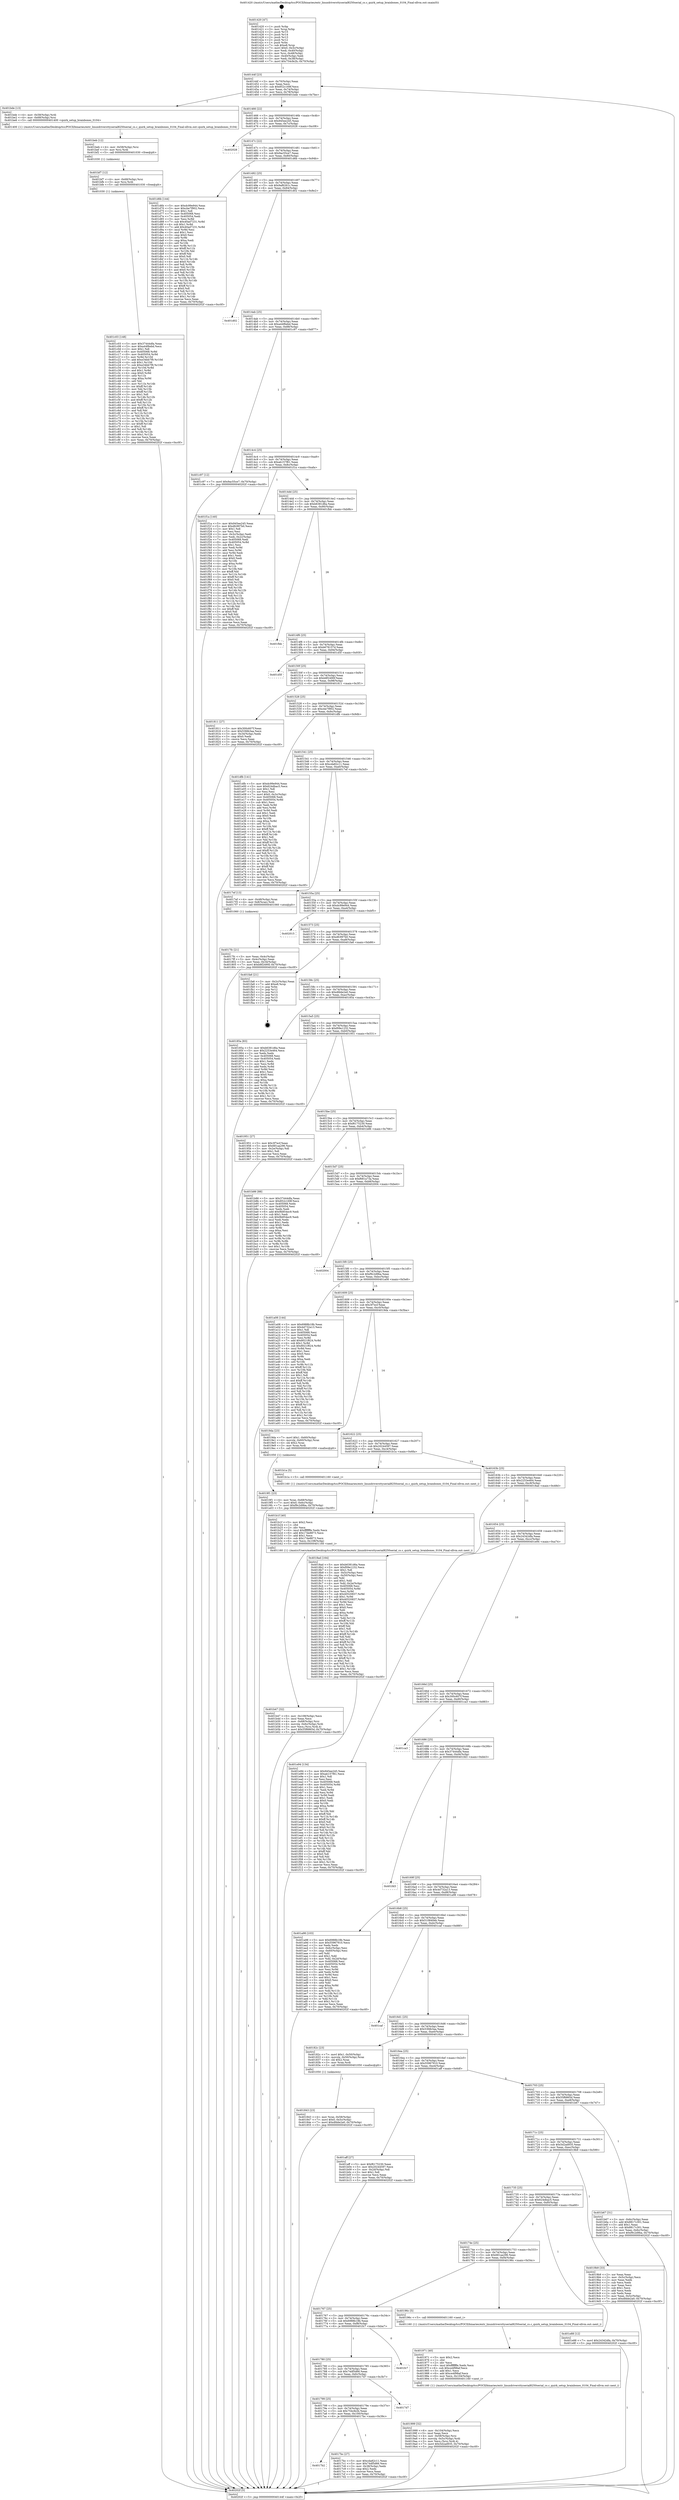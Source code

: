 digraph "0x401420" {
  label = "0x401420 (/mnt/c/Users/mathe/Desktop/tcc/POCII/binaries/extr_linuxdriversttyserial8250serial_cs.c_quirk_setup_brainboxes_0104_Final-ollvm.out::main(0))"
  labelloc = "t"
  node[shape=record]

  Entry [label="",width=0.3,height=0.3,shape=circle,fillcolor=black,style=filled]
  "0x40144f" [label="{
     0x40144f [23]\l
     | [instrs]\l
     &nbsp;&nbsp;0x40144f \<+3\>: mov -0x70(%rbp),%eax\l
     &nbsp;&nbsp;0x401452 \<+2\>: mov %eax,%ecx\l
     &nbsp;&nbsp;0x401454 \<+6\>: sub $0x852c169f,%ecx\l
     &nbsp;&nbsp;0x40145a \<+3\>: mov %eax,-0x74(%rbp)\l
     &nbsp;&nbsp;0x40145d \<+3\>: mov %ecx,-0x78(%rbp)\l
     &nbsp;&nbsp;0x401460 \<+6\>: je 0000000000401bde \<main+0x7be\>\l
  }"]
  "0x401bde" [label="{
     0x401bde [13]\l
     | [instrs]\l
     &nbsp;&nbsp;0x401bde \<+4\>: mov -0x58(%rbp),%rdi\l
     &nbsp;&nbsp;0x401be2 \<+4\>: mov -0x68(%rbp),%rsi\l
     &nbsp;&nbsp;0x401be6 \<+5\>: call 0000000000401400 \<quirk_setup_brainboxes_0104\>\l
     | [calls]\l
     &nbsp;&nbsp;0x401400 \{1\} (/mnt/c/Users/mathe/Desktop/tcc/POCII/binaries/extr_linuxdriversttyserial8250serial_cs.c_quirk_setup_brainboxes_0104_Final-ollvm.out::quirk_setup_brainboxes_0104)\l
  }"]
  "0x401466" [label="{
     0x401466 [22]\l
     | [instrs]\l
     &nbsp;&nbsp;0x401466 \<+5\>: jmp 000000000040146b \<main+0x4b\>\l
     &nbsp;&nbsp;0x40146b \<+3\>: mov -0x74(%rbp),%eax\l
     &nbsp;&nbsp;0x40146e \<+5\>: sub $0x945ee245,%eax\l
     &nbsp;&nbsp;0x401473 \<+3\>: mov %eax,-0x7c(%rbp)\l
     &nbsp;&nbsp;0x401476 \<+6\>: je 0000000000402028 \<main+0xc08\>\l
  }"]
  Exit [label="",width=0.3,height=0.3,shape=circle,fillcolor=black,style=filled,peripheries=2]
  "0x402028" [label="{
     0x402028\l
  }", style=dashed]
  "0x40147c" [label="{
     0x40147c [22]\l
     | [instrs]\l
     &nbsp;&nbsp;0x40147c \<+5\>: jmp 0000000000401481 \<main+0x61\>\l
     &nbsp;&nbsp;0x401481 \<+3\>: mov -0x74(%rbp),%eax\l
     &nbsp;&nbsp;0x401484 \<+5\>: sub $0x9ac55ce7,%eax\l
     &nbsp;&nbsp;0x401489 \<+3\>: mov %eax,-0x80(%rbp)\l
     &nbsp;&nbsp;0x40148c \<+6\>: je 0000000000401d6b \<main+0x94b\>\l
  }"]
  "0x401c03" [label="{
     0x401c03 [148]\l
     | [instrs]\l
     &nbsp;&nbsp;0x401c03 \<+5\>: mov $0x37444dfa,%eax\l
     &nbsp;&nbsp;0x401c08 \<+5\>: mov $0xa44f6ebd,%ecx\l
     &nbsp;&nbsp;0x401c0d \<+2\>: mov $0x1,%dl\l
     &nbsp;&nbsp;0x401c0f \<+8\>: mov 0x405068,%r8d\l
     &nbsp;&nbsp;0x401c17 \<+8\>: mov 0x405054,%r9d\l
     &nbsp;&nbsp;0x401c1f \<+3\>: mov %r8d,%r10d\l
     &nbsp;&nbsp;0x401c22 \<+7\>: add $0xe34bb7f9,%r10d\l
     &nbsp;&nbsp;0x401c29 \<+4\>: sub $0x1,%r10d\l
     &nbsp;&nbsp;0x401c2d \<+7\>: sub $0xe34bb7f9,%r10d\l
     &nbsp;&nbsp;0x401c34 \<+4\>: imul %r10d,%r8d\l
     &nbsp;&nbsp;0x401c38 \<+4\>: and $0x1,%r8d\l
     &nbsp;&nbsp;0x401c3c \<+4\>: cmp $0x0,%r8d\l
     &nbsp;&nbsp;0x401c40 \<+4\>: sete %r11b\l
     &nbsp;&nbsp;0x401c44 \<+4\>: cmp $0xa,%r9d\l
     &nbsp;&nbsp;0x401c48 \<+3\>: setl %bl\l
     &nbsp;&nbsp;0x401c4b \<+3\>: mov %r11b,%r14b\l
     &nbsp;&nbsp;0x401c4e \<+4\>: xor $0xff,%r14b\l
     &nbsp;&nbsp;0x401c52 \<+3\>: mov %bl,%r15b\l
     &nbsp;&nbsp;0x401c55 \<+4\>: xor $0xff,%r15b\l
     &nbsp;&nbsp;0x401c59 \<+3\>: xor $0x1,%dl\l
     &nbsp;&nbsp;0x401c5c \<+3\>: mov %r14b,%r12b\l
     &nbsp;&nbsp;0x401c5f \<+4\>: and $0xff,%r12b\l
     &nbsp;&nbsp;0x401c63 \<+3\>: and %dl,%r11b\l
     &nbsp;&nbsp;0x401c66 \<+3\>: mov %r15b,%r13b\l
     &nbsp;&nbsp;0x401c69 \<+4\>: and $0xff,%r13b\l
     &nbsp;&nbsp;0x401c6d \<+2\>: and %dl,%bl\l
     &nbsp;&nbsp;0x401c6f \<+3\>: or %r11b,%r12b\l
     &nbsp;&nbsp;0x401c72 \<+3\>: or %bl,%r13b\l
     &nbsp;&nbsp;0x401c75 \<+3\>: xor %r13b,%r12b\l
     &nbsp;&nbsp;0x401c78 \<+3\>: or %r15b,%r14b\l
     &nbsp;&nbsp;0x401c7b \<+4\>: xor $0xff,%r14b\l
     &nbsp;&nbsp;0x401c7f \<+3\>: or $0x1,%dl\l
     &nbsp;&nbsp;0x401c82 \<+3\>: and %dl,%r14b\l
     &nbsp;&nbsp;0x401c85 \<+3\>: or %r14b,%r12b\l
     &nbsp;&nbsp;0x401c88 \<+4\>: test $0x1,%r12b\l
     &nbsp;&nbsp;0x401c8c \<+3\>: cmovne %ecx,%eax\l
     &nbsp;&nbsp;0x401c8f \<+3\>: mov %eax,-0x70(%rbp)\l
     &nbsp;&nbsp;0x401c92 \<+5\>: jmp 000000000040202f \<main+0xc0f\>\l
  }"]
  "0x401d6b" [label="{
     0x401d6b [144]\l
     | [instrs]\l
     &nbsp;&nbsp;0x401d6b \<+5\>: mov $0xdc99e944,%eax\l
     &nbsp;&nbsp;0x401d70 \<+5\>: mov $0xcbe7f902,%ecx\l
     &nbsp;&nbsp;0x401d75 \<+2\>: mov $0x1,%dl\l
     &nbsp;&nbsp;0x401d77 \<+7\>: mov 0x405068,%esi\l
     &nbsp;&nbsp;0x401d7e \<+7\>: mov 0x405054,%edi\l
     &nbsp;&nbsp;0x401d85 \<+3\>: mov %esi,%r8d\l
     &nbsp;&nbsp;0x401d88 \<+7\>: sub $0x40ad7231,%r8d\l
     &nbsp;&nbsp;0x401d8f \<+4\>: sub $0x1,%r8d\l
     &nbsp;&nbsp;0x401d93 \<+7\>: add $0x40ad7231,%r8d\l
     &nbsp;&nbsp;0x401d9a \<+4\>: imul %r8d,%esi\l
     &nbsp;&nbsp;0x401d9e \<+3\>: and $0x1,%esi\l
     &nbsp;&nbsp;0x401da1 \<+3\>: cmp $0x0,%esi\l
     &nbsp;&nbsp;0x401da4 \<+4\>: sete %r9b\l
     &nbsp;&nbsp;0x401da8 \<+3\>: cmp $0xa,%edi\l
     &nbsp;&nbsp;0x401dab \<+4\>: setl %r10b\l
     &nbsp;&nbsp;0x401daf \<+3\>: mov %r9b,%r11b\l
     &nbsp;&nbsp;0x401db2 \<+4\>: xor $0xff,%r11b\l
     &nbsp;&nbsp;0x401db6 \<+3\>: mov %r10b,%bl\l
     &nbsp;&nbsp;0x401db9 \<+3\>: xor $0xff,%bl\l
     &nbsp;&nbsp;0x401dbc \<+3\>: xor $0x0,%dl\l
     &nbsp;&nbsp;0x401dbf \<+3\>: mov %r11b,%r14b\l
     &nbsp;&nbsp;0x401dc2 \<+4\>: and $0x0,%r14b\l
     &nbsp;&nbsp;0x401dc6 \<+3\>: and %dl,%r9b\l
     &nbsp;&nbsp;0x401dc9 \<+3\>: mov %bl,%r15b\l
     &nbsp;&nbsp;0x401dcc \<+4\>: and $0x0,%r15b\l
     &nbsp;&nbsp;0x401dd0 \<+3\>: and %dl,%r10b\l
     &nbsp;&nbsp;0x401dd3 \<+3\>: or %r9b,%r14b\l
     &nbsp;&nbsp;0x401dd6 \<+3\>: or %r10b,%r15b\l
     &nbsp;&nbsp;0x401dd9 \<+3\>: xor %r15b,%r14b\l
     &nbsp;&nbsp;0x401ddc \<+3\>: or %bl,%r11b\l
     &nbsp;&nbsp;0x401ddf \<+4\>: xor $0xff,%r11b\l
     &nbsp;&nbsp;0x401de3 \<+3\>: or $0x0,%dl\l
     &nbsp;&nbsp;0x401de6 \<+3\>: and %dl,%r11b\l
     &nbsp;&nbsp;0x401de9 \<+3\>: or %r11b,%r14b\l
     &nbsp;&nbsp;0x401dec \<+4\>: test $0x1,%r14b\l
     &nbsp;&nbsp;0x401df0 \<+3\>: cmovne %ecx,%eax\l
     &nbsp;&nbsp;0x401df3 \<+3\>: mov %eax,-0x70(%rbp)\l
     &nbsp;&nbsp;0x401df6 \<+5\>: jmp 000000000040202f \<main+0xc0f\>\l
  }"]
  "0x401492" [label="{
     0x401492 [25]\l
     | [instrs]\l
     &nbsp;&nbsp;0x401492 \<+5\>: jmp 0000000000401497 \<main+0x77\>\l
     &nbsp;&nbsp;0x401497 \<+3\>: mov -0x74(%rbp),%eax\l
     &nbsp;&nbsp;0x40149a \<+5\>: sub $0x9af6261c,%eax\l
     &nbsp;&nbsp;0x40149f \<+6\>: mov %eax,-0x84(%rbp)\l
     &nbsp;&nbsp;0x4014a5 \<+6\>: je 0000000000401d02 \<main+0x8e2\>\l
  }"]
  "0x401bf7" [label="{
     0x401bf7 [12]\l
     | [instrs]\l
     &nbsp;&nbsp;0x401bf7 \<+4\>: mov -0x68(%rbp),%rsi\l
     &nbsp;&nbsp;0x401bfb \<+3\>: mov %rsi,%rdi\l
     &nbsp;&nbsp;0x401bfe \<+5\>: call 0000000000401030 \<free@plt\>\l
     | [calls]\l
     &nbsp;&nbsp;0x401030 \{1\} (unknown)\l
  }"]
  "0x401d02" [label="{
     0x401d02\l
  }", style=dashed]
  "0x4014ab" [label="{
     0x4014ab [25]\l
     | [instrs]\l
     &nbsp;&nbsp;0x4014ab \<+5\>: jmp 00000000004014b0 \<main+0x90\>\l
     &nbsp;&nbsp;0x4014b0 \<+3\>: mov -0x74(%rbp),%eax\l
     &nbsp;&nbsp;0x4014b3 \<+5\>: sub $0xa44f6ebd,%eax\l
     &nbsp;&nbsp;0x4014b8 \<+6\>: mov %eax,-0x88(%rbp)\l
     &nbsp;&nbsp;0x4014be \<+6\>: je 0000000000401c97 \<main+0x877\>\l
  }"]
  "0x401beb" [label="{
     0x401beb [12]\l
     | [instrs]\l
     &nbsp;&nbsp;0x401beb \<+4\>: mov -0x58(%rbp),%rsi\l
     &nbsp;&nbsp;0x401bef \<+3\>: mov %rsi,%rdi\l
     &nbsp;&nbsp;0x401bf2 \<+5\>: call 0000000000401030 \<free@plt\>\l
     | [calls]\l
     &nbsp;&nbsp;0x401030 \{1\} (unknown)\l
  }"]
  "0x401c97" [label="{
     0x401c97 [12]\l
     | [instrs]\l
     &nbsp;&nbsp;0x401c97 \<+7\>: movl $0x9ac55ce7,-0x70(%rbp)\l
     &nbsp;&nbsp;0x401c9e \<+5\>: jmp 000000000040202f \<main+0xc0f\>\l
  }"]
  "0x4014c4" [label="{
     0x4014c4 [25]\l
     | [instrs]\l
     &nbsp;&nbsp;0x4014c4 \<+5\>: jmp 00000000004014c9 \<main+0xa9\>\l
     &nbsp;&nbsp;0x4014c9 \<+3\>: mov -0x74(%rbp),%eax\l
     &nbsp;&nbsp;0x4014cc \<+5\>: sub $0xab157f61,%eax\l
     &nbsp;&nbsp;0x4014d1 \<+6\>: mov %eax,-0x8c(%rbp)\l
     &nbsp;&nbsp;0x4014d7 \<+6\>: je 0000000000401f1a \<main+0xafa\>\l
  }"]
  "0x401b47" [label="{
     0x401b47 [32]\l
     | [instrs]\l
     &nbsp;&nbsp;0x401b47 \<+6\>: mov -0x108(%rbp),%ecx\l
     &nbsp;&nbsp;0x401b4d \<+3\>: imul %eax,%ecx\l
     &nbsp;&nbsp;0x401b50 \<+4\>: mov -0x68(%rbp),%rsi\l
     &nbsp;&nbsp;0x401b54 \<+4\>: movslq -0x6c(%rbp),%rdi\l
     &nbsp;&nbsp;0x401b58 \<+3\>: mov %ecx,(%rsi,%rdi,4)\l
     &nbsp;&nbsp;0x401b5b \<+7\>: movl $0x55f6865d,-0x70(%rbp)\l
     &nbsp;&nbsp;0x401b62 \<+5\>: jmp 000000000040202f \<main+0xc0f\>\l
  }"]
  "0x401f1a" [label="{
     0x401f1a [140]\l
     | [instrs]\l
     &nbsp;&nbsp;0x401f1a \<+5\>: mov $0x945ee245,%eax\l
     &nbsp;&nbsp;0x401f1f \<+5\>: mov $0xdfc997b0,%ecx\l
     &nbsp;&nbsp;0x401f24 \<+2\>: mov $0x1,%dl\l
     &nbsp;&nbsp;0x401f26 \<+2\>: xor %esi,%esi\l
     &nbsp;&nbsp;0x401f28 \<+3\>: mov -0x3c(%rbp),%edi\l
     &nbsp;&nbsp;0x401f2b \<+3\>: mov %edi,-0x2c(%rbp)\l
     &nbsp;&nbsp;0x401f2e \<+7\>: mov 0x405068,%edi\l
     &nbsp;&nbsp;0x401f35 \<+8\>: mov 0x405054,%r8d\l
     &nbsp;&nbsp;0x401f3d \<+3\>: sub $0x1,%esi\l
     &nbsp;&nbsp;0x401f40 \<+3\>: mov %edi,%r9d\l
     &nbsp;&nbsp;0x401f43 \<+3\>: add %esi,%r9d\l
     &nbsp;&nbsp;0x401f46 \<+4\>: imul %r9d,%edi\l
     &nbsp;&nbsp;0x401f4a \<+3\>: and $0x1,%edi\l
     &nbsp;&nbsp;0x401f4d \<+3\>: cmp $0x0,%edi\l
     &nbsp;&nbsp;0x401f50 \<+4\>: sete %r10b\l
     &nbsp;&nbsp;0x401f54 \<+4\>: cmp $0xa,%r8d\l
     &nbsp;&nbsp;0x401f58 \<+4\>: setl %r11b\l
     &nbsp;&nbsp;0x401f5c \<+3\>: mov %r10b,%bl\l
     &nbsp;&nbsp;0x401f5f \<+3\>: xor $0xff,%bl\l
     &nbsp;&nbsp;0x401f62 \<+3\>: mov %r11b,%r14b\l
     &nbsp;&nbsp;0x401f65 \<+4\>: xor $0xff,%r14b\l
     &nbsp;&nbsp;0x401f69 \<+3\>: xor $0x0,%dl\l
     &nbsp;&nbsp;0x401f6c \<+3\>: mov %bl,%r15b\l
     &nbsp;&nbsp;0x401f6f \<+4\>: and $0x0,%r15b\l
     &nbsp;&nbsp;0x401f73 \<+3\>: and %dl,%r10b\l
     &nbsp;&nbsp;0x401f76 \<+3\>: mov %r14b,%r12b\l
     &nbsp;&nbsp;0x401f79 \<+4\>: and $0x0,%r12b\l
     &nbsp;&nbsp;0x401f7d \<+3\>: and %dl,%r11b\l
     &nbsp;&nbsp;0x401f80 \<+3\>: or %r10b,%r15b\l
     &nbsp;&nbsp;0x401f83 \<+3\>: or %r11b,%r12b\l
     &nbsp;&nbsp;0x401f86 \<+3\>: xor %r12b,%r15b\l
     &nbsp;&nbsp;0x401f89 \<+3\>: or %r14b,%bl\l
     &nbsp;&nbsp;0x401f8c \<+3\>: xor $0xff,%bl\l
     &nbsp;&nbsp;0x401f8f \<+3\>: or $0x0,%dl\l
     &nbsp;&nbsp;0x401f92 \<+2\>: and %dl,%bl\l
     &nbsp;&nbsp;0x401f94 \<+3\>: or %bl,%r15b\l
     &nbsp;&nbsp;0x401f97 \<+4\>: test $0x1,%r15b\l
     &nbsp;&nbsp;0x401f9b \<+3\>: cmovne %ecx,%eax\l
     &nbsp;&nbsp;0x401f9e \<+3\>: mov %eax,-0x70(%rbp)\l
     &nbsp;&nbsp;0x401fa1 \<+5\>: jmp 000000000040202f \<main+0xc0f\>\l
  }"]
  "0x4014dd" [label="{
     0x4014dd [25]\l
     | [instrs]\l
     &nbsp;&nbsp;0x4014dd \<+5\>: jmp 00000000004014e2 \<main+0xc2\>\l
     &nbsp;&nbsp;0x4014e2 \<+3\>: mov -0x74(%rbp),%eax\l
     &nbsp;&nbsp;0x4014e5 \<+5\>: sub $0xb6381d6a,%eax\l
     &nbsp;&nbsp;0x4014ea \<+6\>: mov %eax,-0x90(%rbp)\l
     &nbsp;&nbsp;0x4014f0 \<+6\>: je 0000000000401fbb \<main+0xb9b\>\l
  }"]
  "0x401b1f" [label="{
     0x401b1f [40]\l
     | [instrs]\l
     &nbsp;&nbsp;0x401b1f \<+5\>: mov $0x2,%ecx\l
     &nbsp;&nbsp;0x401b24 \<+1\>: cltd\l
     &nbsp;&nbsp;0x401b25 \<+2\>: idiv %ecx\l
     &nbsp;&nbsp;0x401b27 \<+6\>: imul $0xfffffffe,%edx,%ecx\l
     &nbsp;&nbsp;0x401b2d \<+6\>: add $0x17de8873,%ecx\l
     &nbsp;&nbsp;0x401b33 \<+3\>: add $0x1,%ecx\l
     &nbsp;&nbsp;0x401b36 \<+6\>: sub $0x17de8873,%ecx\l
     &nbsp;&nbsp;0x401b3c \<+6\>: mov %ecx,-0x108(%rbp)\l
     &nbsp;&nbsp;0x401b42 \<+5\>: call 0000000000401160 \<next_i\>\l
     | [calls]\l
     &nbsp;&nbsp;0x401160 \{1\} (/mnt/c/Users/mathe/Desktop/tcc/POCII/binaries/extr_linuxdriversttyserial8250serial_cs.c_quirk_setup_brainboxes_0104_Final-ollvm.out::next_i)\l
  }"]
  "0x401fbb" [label="{
     0x401fbb\l
  }", style=dashed]
  "0x4014f6" [label="{
     0x4014f6 [25]\l
     | [instrs]\l
     &nbsp;&nbsp;0x4014f6 \<+5\>: jmp 00000000004014fb \<main+0xdb\>\l
     &nbsp;&nbsp;0x4014fb \<+3\>: mov -0x74(%rbp),%eax\l
     &nbsp;&nbsp;0x4014fe \<+5\>: sub $0xb678157d,%eax\l
     &nbsp;&nbsp;0x401503 \<+6\>: mov %eax,-0x94(%rbp)\l
     &nbsp;&nbsp;0x401509 \<+6\>: je 0000000000401d5f \<main+0x93f\>\l
  }"]
  "0x4019f1" [label="{
     0x4019f1 [23]\l
     | [instrs]\l
     &nbsp;&nbsp;0x4019f1 \<+4\>: mov %rax,-0x68(%rbp)\l
     &nbsp;&nbsp;0x4019f5 \<+7\>: movl $0x0,-0x6c(%rbp)\l
     &nbsp;&nbsp;0x4019fc \<+7\>: movl $0xf9c2d9ba,-0x70(%rbp)\l
     &nbsp;&nbsp;0x401a03 \<+5\>: jmp 000000000040202f \<main+0xc0f\>\l
  }"]
  "0x401d5f" [label="{
     0x401d5f\l
  }", style=dashed]
  "0x40150f" [label="{
     0x40150f [25]\l
     | [instrs]\l
     &nbsp;&nbsp;0x40150f \<+5\>: jmp 0000000000401514 \<main+0xf4\>\l
     &nbsp;&nbsp;0x401514 \<+3\>: mov -0x74(%rbp),%eax\l
     &nbsp;&nbsp;0x401517 \<+5\>: sub $0xb8f2490f,%eax\l
     &nbsp;&nbsp;0x40151c \<+6\>: mov %eax,-0x98(%rbp)\l
     &nbsp;&nbsp;0x401522 \<+6\>: je 0000000000401811 \<main+0x3f1\>\l
  }"]
  "0x401999" [label="{
     0x401999 [32]\l
     | [instrs]\l
     &nbsp;&nbsp;0x401999 \<+6\>: mov -0x104(%rbp),%ecx\l
     &nbsp;&nbsp;0x40199f \<+3\>: imul %eax,%ecx\l
     &nbsp;&nbsp;0x4019a2 \<+4\>: mov -0x58(%rbp),%rsi\l
     &nbsp;&nbsp;0x4019a6 \<+4\>: movslq -0x5c(%rbp),%rdi\l
     &nbsp;&nbsp;0x4019aa \<+3\>: mov %ecx,(%rsi,%rdi,4)\l
     &nbsp;&nbsp;0x4019ad \<+7\>: movl $0x5d2ad935,-0x70(%rbp)\l
     &nbsp;&nbsp;0x4019b4 \<+5\>: jmp 000000000040202f \<main+0xc0f\>\l
  }"]
  "0x401811" [label="{
     0x401811 [27]\l
     | [instrs]\l
     &nbsp;&nbsp;0x401811 \<+5\>: mov $0x300c607f,%eax\l
     &nbsp;&nbsp;0x401816 \<+5\>: mov $0x53fdb3aa,%ecx\l
     &nbsp;&nbsp;0x40181b \<+3\>: mov -0x34(%rbp),%edx\l
     &nbsp;&nbsp;0x40181e \<+3\>: cmp $0x0,%edx\l
     &nbsp;&nbsp;0x401821 \<+3\>: cmove %ecx,%eax\l
     &nbsp;&nbsp;0x401824 \<+3\>: mov %eax,-0x70(%rbp)\l
     &nbsp;&nbsp;0x401827 \<+5\>: jmp 000000000040202f \<main+0xc0f\>\l
  }"]
  "0x401528" [label="{
     0x401528 [25]\l
     | [instrs]\l
     &nbsp;&nbsp;0x401528 \<+5\>: jmp 000000000040152d \<main+0x10d\>\l
     &nbsp;&nbsp;0x40152d \<+3\>: mov -0x74(%rbp),%eax\l
     &nbsp;&nbsp;0x401530 \<+5\>: sub $0xcbe7f902,%eax\l
     &nbsp;&nbsp;0x401535 \<+6\>: mov %eax,-0x9c(%rbp)\l
     &nbsp;&nbsp;0x40153b \<+6\>: je 0000000000401dfb \<main+0x9db\>\l
  }"]
  "0x401971" [label="{
     0x401971 [40]\l
     | [instrs]\l
     &nbsp;&nbsp;0x401971 \<+5\>: mov $0x2,%ecx\l
     &nbsp;&nbsp;0x401976 \<+1\>: cltd\l
     &nbsp;&nbsp;0x401977 \<+2\>: idiv %ecx\l
     &nbsp;&nbsp;0x401979 \<+6\>: imul $0xfffffffe,%edx,%ecx\l
     &nbsp;&nbsp;0x40197f \<+6\>: sub $0xce4f98af,%ecx\l
     &nbsp;&nbsp;0x401985 \<+3\>: add $0x1,%ecx\l
     &nbsp;&nbsp;0x401988 \<+6\>: add $0xce4f98af,%ecx\l
     &nbsp;&nbsp;0x40198e \<+6\>: mov %ecx,-0x104(%rbp)\l
     &nbsp;&nbsp;0x401994 \<+5\>: call 0000000000401160 \<next_i\>\l
     | [calls]\l
     &nbsp;&nbsp;0x401160 \{1\} (/mnt/c/Users/mathe/Desktop/tcc/POCII/binaries/extr_linuxdriversttyserial8250serial_cs.c_quirk_setup_brainboxes_0104_Final-ollvm.out::next_i)\l
  }"]
  "0x401dfb" [label="{
     0x401dfb [141]\l
     | [instrs]\l
     &nbsp;&nbsp;0x401dfb \<+5\>: mov $0xdc99e944,%eax\l
     &nbsp;&nbsp;0x401e00 \<+5\>: mov $0x624dbac5,%ecx\l
     &nbsp;&nbsp;0x401e05 \<+2\>: mov $0x1,%dl\l
     &nbsp;&nbsp;0x401e07 \<+2\>: xor %esi,%esi\l
     &nbsp;&nbsp;0x401e09 \<+7\>: movl $0x0,-0x3c(%rbp)\l
     &nbsp;&nbsp;0x401e10 \<+7\>: mov 0x405068,%edi\l
     &nbsp;&nbsp;0x401e17 \<+8\>: mov 0x405054,%r8d\l
     &nbsp;&nbsp;0x401e1f \<+3\>: sub $0x1,%esi\l
     &nbsp;&nbsp;0x401e22 \<+3\>: mov %edi,%r9d\l
     &nbsp;&nbsp;0x401e25 \<+3\>: add %esi,%r9d\l
     &nbsp;&nbsp;0x401e28 \<+4\>: imul %r9d,%edi\l
     &nbsp;&nbsp;0x401e2c \<+3\>: and $0x1,%edi\l
     &nbsp;&nbsp;0x401e2f \<+3\>: cmp $0x0,%edi\l
     &nbsp;&nbsp;0x401e32 \<+4\>: sete %r10b\l
     &nbsp;&nbsp;0x401e36 \<+4\>: cmp $0xa,%r8d\l
     &nbsp;&nbsp;0x401e3a \<+4\>: setl %r11b\l
     &nbsp;&nbsp;0x401e3e \<+3\>: mov %r10b,%bl\l
     &nbsp;&nbsp;0x401e41 \<+3\>: xor $0xff,%bl\l
     &nbsp;&nbsp;0x401e44 \<+3\>: mov %r11b,%r14b\l
     &nbsp;&nbsp;0x401e47 \<+4\>: xor $0xff,%r14b\l
     &nbsp;&nbsp;0x401e4b \<+3\>: xor $0x1,%dl\l
     &nbsp;&nbsp;0x401e4e \<+3\>: mov %bl,%r15b\l
     &nbsp;&nbsp;0x401e51 \<+4\>: and $0xff,%r15b\l
     &nbsp;&nbsp;0x401e55 \<+3\>: and %dl,%r10b\l
     &nbsp;&nbsp;0x401e58 \<+3\>: mov %r14b,%r12b\l
     &nbsp;&nbsp;0x401e5b \<+4\>: and $0xff,%r12b\l
     &nbsp;&nbsp;0x401e5f \<+3\>: and %dl,%r11b\l
     &nbsp;&nbsp;0x401e62 \<+3\>: or %r10b,%r15b\l
     &nbsp;&nbsp;0x401e65 \<+3\>: or %r11b,%r12b\l
     &nbsp;&nbsp;0x401e68 \<+3\>: xor %r12b,%r15b\l
     &nbsp;&nbsp;0x401e6b \<+3\>: or %r14b,%bl\l
     &nbsp;&nbsp;0x401e6e \<+3\>: xor $0xff,%bl\l
     &nbsp;&nbsp;0x401e71 \<+3\>: or $0x1,%dl\l
     &nbsp;&nbsp;0x401e74 \<+2\>: and %dl,%bl\l
     &nbsp;&nbsp;0x401e76 \<+3\>: or %bl,%r15b\l
     &nbsp;&nbsp;0x401e79 \<+4\>: test $0x1,%r15b\l
     &nbsp;&nbsp;0x401e7d \<+3\>: cmovne %ecx,%eax\l
     &nbsp;&nbsp;0x401e80 \<+3\>: mov %eax,-0x70(%rbp)\l
     &nbsp;&nbsp;0x401e83 \<+5\>: jmp 000000000040202f \<main+0xc0f\>\l
  }"]
  "0x401541" [label="{
     0x401541 [25]\l
     | [instrs]\l
     &nbsp;&nbsp;0x401541 \<+5\>: jmp 0000000000401546 \<main+0x126\>\l
     &nbsp;&nbsp;0x401546 \<+3\>: mov -0x74(%rbp),%eax\l
     &nbsp;&nbsp;0x401549 \<+5\>: sub $0xcda82c11,%eax\l
     &nbsp;&nbsp;0x40154e \<+6\>: mov %eax,-0xa0(%rbp)\l
     &nbsp;&nbsp;0x401554 \<+6\>: je 00000000004017ef \<main+0x3cf\>\l
  }"]
  "0x401843" [label="{
     0x401843 [23]\l
     | [instrs]\l
     &nbsp;&nbsp;0x401843 \<+4\>: mov %rax,-0x58(%rbp)\l
     &nbsp;&nbsp;0x401847 \<+7\>: movl $0x0,-0x5c(%rbp)\l
     &nbsp;&nbsp;0x40184e \<+7\>: movl $0xdfdde2a0,-0x70(%rbp)\l
     &nbsp;&nbsp;0x401855 \<+5\>: jmp 000000000040202f \<main+0xc0f\>\l
  }"]
  "0x4017ef" [label="{
     0x4017ef [13]\l
     | [instrs]\l
     &nbsp;&nbsp;0x4017ef \<+4\>: mov -0x48(%rbp),%rax\l
     &nbsp;&nbsp;0x4017f3 \<+4\>: mov 0x8(%rax),%rdi\l
     &nbsp;&nbsp;0x4017f7 \<+5\>: call 0000000000401060 \<atoi@plt\>\l
     | [calls]\l
     &nbsp;&nbsp;0x401060 \{1\} (unknown)\l
  }"]
  "0x40155a" [label="{
     0x40155a [25]\l
     | [instrs]\l
     &nbsp;&nbsp;0x40155a \<+5\>: jmp 000000000040155f \<main+0x13f\>\l
     &nbsp;&nbsp;0x40155f \<+3\>: mov -0x74(%rbp),%eax\l
     &nbsp;&nbsp;0x401562 \<+5\>: sub $0xdc99e944,%eax\l
     &nbsp;&nbsp;0x401567 \<+6\>: mov %eax,-0xa4(%rbp)\l
     &nbsp;&nbsp;0x40156d \<+6\>: je 0000000000402015 \<main+0xbf5\>\l
  }"]
  "0x4017fc" [label="{
     0x4017fc [21]\l
     | [instrs]\l
     &nbsp;&nbsp;0x4017fc \<+3\>: mov %eax,-0x4c(%rbp)\l
     &nbsp;&nbsp;0x4017ff \<+3\>: mov -0x4c(%rbp),%eax\l
     &nbsp;&nbsp;0x401802 \<+3\>: mov %eax,-0x34(%rbp)\l
     &nbsp;&nbsp;0x401805 \<+7\>: movl $0xb8f2490f,-0x70(%rbp)\l
     &nbsp;&nbsp;0x40180c \<+5\>: jmp 000000000040202f \<main+0xc0f\>\l
  }"]
  "0x402015" [label="{
     0x402015\l
  }", style=dashed]
  "0x401573" [label="{
     0x401573 [25]\l
     | [instrs]\l
     &nbsp;&nbsp;0x401573 \<+5\>: jmp 0000000000401578 \<main+0x158\>\l
     &nbsp;&nbsp;0x401578 \<+3\>: mov -0x74(%rbp),%eax\l
     &nbsp;&nbsp;0x40157b \<+5\>: sub $0xdfc997b0,%eax\l
     &nbsp;&nbsp;0x401580 \<+6\>: mov %eax,-0xa8(%rbp)\l
     &nbsp;&nbsp;0x401586 \<+6\>: je 0000000000401fa6 \<main+0xb86\>\l
  }"]
  "0x401420" [label="{
     0x401420 [47]\l
     | [instrs]\l
     &nbsp;&nbsp;0x401420 \<+1\>: push %rbp\l
     &nbsp;&nbsp;0x401421 \<+3\>: mov %rsp,%rbp\l
     &nbsp;&nbsp;0x401424 \<+2\>: push %r15\l
     &nbsp;&nbsp;0x401426 \<+2\>: push %r14\l
     &nbsp;&nbsp;0x401428 \<+2\>: push %r13\l
     &nbsp;&nbsp;0x40142a \<+2\>: push %r12\l
     &nbsp;&nbsp;0x40142c \<+1\>: push %rbx\l
     &nbsp;&nbsp;0x40142d \<+7\>: sub $0xe8,%rsp\l
     &nbsp;&nbsp;0x401434 \<+7\>: movl $0x0,-0x3c(%rbp)\l
     &nbsp;&nbsp;0x40143b \<+3\>: mov %edi,-0x40(%rbp)\l
     &nbsp;&nbsp;0x40143e \<+4\>: mov %rsi,-0x48(%rbp)\l
     &nbsp;&nbsp;0x401442 \<+3\>: mov -0x40(%rbp),%edi\l
     &nbsp;&nbsp;0x401445 \<+3\>: mov %edi,-0x38(%rbp)\l
     &nbsp;&nbsp;0x401448 \<+7\>: movl $0x754cfe2b,-0x70(%rbp)\l
  }"]
  "0x401fa6" [label="{
     0x401fa6 [21]\l
     | [instrs]\l
     &nbsp;&nbsp;0x401fa6 \<+3\>: mov -0x2c(%rbp),%eax\l
     &nbsp;&nbsp;0x401fa9 \<+7\>: add $0xe8,%rsp\l
     &nbsp;&nbsp;0x401fb0 \<+1\>: pop %rbx\l
     &nbsp;&nbsp;0x401fb1 \<+2\>: pop %r12\l
     &nbsp;&nbsp;0x401fb3 \<+2\>: pop %r13\l
     &nbsp;&nbsp;0x401fb5 \<+2\>: pop %r14\l
     &nbsp;&nbsp;0x401fb7 \<+2\>: pop %r15\l
     &nbsp;&nbsp;0x401fb9 \<+1\>: pop %rbp\l
     &nbsp;&nbsp;0x401fba \<+1\>: ret\l
  }"]
  "0x40158c" [label="{
     0x40158c [25]\l
     | [instrs]\l
     &nbsp;&nbsp;0x40158c \<+5\>: jmp 0000000000401591 \<main+0x171\>\l
     &nbsp;&nbsp;0x401591 \<+3\>: mov -0x74(%rbp),%eax\l
     &nbsp;&nbsp;0x401594 \<+5\>: sub $0xdfdde2a0,%eax\l
     &nbsp;&nbsp;0x401599 \<+6\>: mov %eax,-0xac(%rbp)\l
     &nbsp;&nbsp;0x40159f \<+6\>: je 000000000040185a \<main+0x43a\>\l
  }"]
  "0x40202f" [label="{
     0x40202f [5]\l
     | [instrs]\l
     &nbsp;&nbsp;0x40202f \<+5\>: jmp 000000000040144f \<main+0x2f\>\l
  }"]
  "0x40185a" [label="{
     0x40185a [83]\l
     | [instrs]\l
     &nbsp;&nbsp;0x40185a \<+5\>: mov $0xb6381d6a,%eax\l
     &nbsp;&nbsp;0x40185f \<+5\>: mov $0x2253e464,%ecx\l
     &nbsp;&nbsp;0x401864 \<+2\>: xor %edx,%edx\l
     &nbsp;&nbsp;0x401866 \<+7\>: mov 0x405068,%esi\l
     &nbsp;&nbsp;0x40186d \<+7\>: mov 0x405054,%edi\l
     &nbsp;&nbsp;0x401874 \<+3\>: sub $0x1,%edx\l
     &nbsp;&nbsp;0x401877 \<+3\>: mov %esi,%r8d\l
     &nbsp;&nbsp;0x40187a \<+3\>: add %edx,%r8d\l
     &nbsp;&nbsp;0x40187d \<+4\>: imul %r8d,%esi\l
     &nbsp;&nbsp;0x401881 \<+3\>: and $0x1,%esi\l
     &nbsp;&nbsp;0x401884 \<+3\>: cmp $0x0,%esi\l
     &nbsp;&nbsp;0x401887 \<+4\>: sete %r9b\l
     &nbsp;&nbsp;0x40188b \<+3\>: cmp $0xa,%edi\l
     &nbsp;&nbsp;0x40188e \<+4\>: setl %r10b\l
     &nbsp;&nbsp;0x401892 \<+3\>: mov %r9b,%r11b\l
     &nbsp;&nbsp;0x401895 \<+3\>: and %r10b,%r11b\l
     &nbsp;&nbsp;0x401898 \<+3\>: xor %r10b,%r9b\l
     &nbsp;&nbsp;0x40189b \<+3\>: or %r9b,%r11b\l
     &nbsp;&nbsp;0x40189e \<+4\>: test $0x1,%r11b\l
     &nbsp;&nbsp;0x4018a2 \<+3\>: cmovne %ecx,%eax\l
     &nbsp;&nbsp;0x4018a5 \<+3\>: mov %eax,-0x70(%rbp)\l
     &nbsp;&nbsp;0x4018a8 \<+5\>: jmp 000000000040202f \<main+0xc0f\>\l
  }"]
  "0x4015a5" [label="{
     0x4015a5 [25]\l
     | [instrs]\l
     &nbsp;&nbsp;0x4015a5 \<+5\>: jmp 00000000004015aa \<main+0x18a\>\l
     &nbsp;&nbsp;0x4015aa \<+3\>: mov -0x74(%rbp),%eax\l
     &nbsp;&nbsp;0x4015ad \<+5\>: sub $0xf09e1232,%eax\l
     &nbsp;&nbsp;0x4015b2 \<+6\>: mov %eax,-0xb0(%rbp)\l
     &nbsp;&nbsp;0x4015b8 \<+6\>: je 0000000000401951 \<main+0x531\>\l
  }"]
  "0x4017b2" [label="{
     0x4017b2\l
  }", style=dashed]
  "0x401951" [label="{
     0x401951 [27]\l
     | [instrs]\l
     &nbsp;&nbsp;0x401951 \<+5\>: mov $0x3f7ecf,%eax\l
     &nbsp;&nbsp;0x401956 \<+5\>: mov $0x681aa296,%ecx\l
     &nbsp;&nbsp;0x40195b \<+3\>: mov -0x2e(%rbp),%dl\l
     &nbsp;&nbsp;0x40195e \<+3\>: test $0x1,%dl\l
     &nbsp;&nbsp;0x401961 \<+3\>: cmovne %ecx,%eax\l
     &nbsp;&nbsp;0x401964 \<+3\>: mov %eax,-0x70(%rbp)\l
     &nbsp;&nbsp;0x401967 \<+5\>: jmp 000000000040202f \<main+0xc0f\>\l
  }"]
  "0x4015be" [label="{
     0x4015be [25]\l
     | [instrs]\l
     &nbsp;&nbsp;0x4015be \<+5\>: jmp 00000000004015c3 \<main+0x1a3\>\l
     &nbsp;&nbsp;0x4015c3 \<+3\>: mov -0x74(%rbp),%eax\l
     &nbsp;&nbsp;0x4015c6 \<+5\>: sub $0xf6175230,%eax\l
     &nbsp;&nbsp;0x4015cb \<+6\>: mov %eax,-0xb4(%rbp)\l
     &nbsp;&nbsp;0x4015d1 \<+6\>: je 0000000000401b86 \<main+0x766\>\l
  }"]
  "0x4017bc" [label="{
     0x4017bc [27]\l
     | [instrs]\l
     &nbsp;&nbsp;0x4017bc \<+5\>: mov $0xcda82c11,%eax\l
     &nbsp;&nbsp;0x4017c1 \<+5\>: mov $0x74df5d66,%ecx\l
     &nbsp;&nbsp;0x4017c6 \<+3\>: mov -0x38(%rbp),%edx\l
     &nbsp;&nbsp;0x4017c9 \<+3\>: cmp $0x2,%edx\l
     &nbsp;&nbsp;0x4017cc \<+3\>: cmovne %ecx,%eax\l
     &nbsp;&nbsp;0x4017cf \<+3\>: mov %eax,-0x70(%rbp)\l
     &nbsp;&nbsp;0x4017d2 \<+5\>: jmp 000000000040202f \<main+0xc0f\>\l
  }"]
  "0x401b86" [label="{
     0x401b86 [88]\l
     | [instrs]\l
     &nbsp;&nbsp;0x401b86 \<+5\>: mov $0x37444dfa,%eax\l
     &nbsp;&nbsp;0x401b8b \<+5\>: mov $0x852c169f,%ecx\l
     &nbsp;&nbsp;0x401b90 \<+7\>: mov 0x405068,%edx\l
     &nbsp;&nbsp;0x401b97 \<+7\>: mov 0x405054,%esi\l
     &nbsp;&nbsp;0x401b9e \<+2\>: mov %edx,%edi\l
     &nbsp;&nbsp;0x401ba0 \<+6\>: add $0x9b854ec9,%edi\l
     &nbsp;&nbsp;0x401ba6 \<+3\>: sub $0x1,%edi\l
     &nbsp;&nbsp;0x401ba9 \<+6\>: sub $0x9b854ec9,%edi\l
     &nbsp;&nbsp;0x401baf \<+3\>: imul %edi,%edx\l
     &nbsp;&nbsp;0x401bb2 \<+3\>: and $0x1,%edx\l
     &nbsp;&nbsp;0x401bb5 \<+3\>: cmp $0x0,%edx\l
     &nbsp;&nbsp;0x401bb8 \<+4\>: sete %r8b\l
     &nbsp;&nbsp;0x401bbc \<+3\>: cmp $0xa,%esi\l
     &nbsp;&nbsp;0x401bbf \<+4\>: setl %r9b\l
     &nbsp;&nbsp;0x401bc3 \<+3\>: mov %r8b,%r10b\l
     &nbsp;&nbsp;0x401bc6 \<+3\>: and %r9b,%r10b\l
     &nbsp;&nbsp;0x401bc9 \<+3\>: xor %r9b,%r8b\l
     &nbsp;&nbsp;0x401bcc \<+3\>: or %r8b,%r10b\l
     &nbsp;&nbsp;0x401bcf \<+4\>: test $0x1,%r10b\l
     &nbsp;&nbsp;0x401bd3 \<+3\>: cmovne %ecx,%eax\l
     &nbsp;&nbsp;0x401bd6 \<+3\>: mov %eax,-0x70(%rbp)\l
     &nbsp;&nbsp;0x401bd9 \<+5\>: jmp 000000000040202f \<main+0xc0f\>\l
  }"]
  "0x4015d7" [label="{
     0x4015d7 [25]\l
     | [instrs]\l
     &nbsp;&nbsp;0x4015d7 \<+5\>: jmp 00000000004015dc \<main+0x1bc\>\l
     &nbsp;&nbsp;0x4015dc \<+3\>: mov -0x74(%rbp),%eax\l
     &nbsp;&nbsp;0x4015df \<+5\>: sub $0xf681a73a,%eax\l
     &nbsp;&nbsp;0x4015e4 \<+6\>: mov %eax,-0xb8(%rbp)\l
     &nbsp;&nbsp;0x4015ea \<+6\>: je 0000000000402004 \<main+0xbe4\>\l
  }"]
  "0x401799" [label="{
     0x401799 [25]\l
     | [instrs]\l
     &nbsp;&nbsp;0x401799 \<+5\>: jmp 000000000040179e \<main+0x37e\>\l
     &nbsp;&nbsp;0x40179e \<+3\>: mov -0x74(%rbp),%eax\l
     &nbsp;&nbsp;0x4017a1 \<+5\>: sub $0x754cfe2b,%eax\l
     &nbsp;&nbsp;0x4017a6 \<+6\>: mov %eax,-0x100(%rbp)\l
     &nbsp;&nbsp;0x4017ac \<+6\>: je 00000000004017bc \<main+0x39c\>\l
  }"]
  "0x402004" [label="{
     0x402004\l
  }", style=dashed]
  "0x4015f0" [label="{
     0x4015f0 [25]\l
     | [instrs]\l
     &nbsp;&nbsp;0x4015f0 \<+5\>: jmp 00000000004015f5 \<main+0x1d5\>\l
     &nbsp;&nbsp;0x4015f5 \<+3\>: mov -0x74(%rbp),%eax\l
     &nbsp;&nbsp;0x4015f8 \<+5\>: sub $0xf9c2d9ba,%eax\l
     &nbsp;&nbsp;0x4015fd \<+6\>: mov %eax,-0xbc(%rbp)\l
     &nbsp;&nbsp;0x401603 \<+6\>: je 0000000000401a08 \<main+0x5e8\>\l
  }"]
  "0x4017d7" [label="{
     0x4017d7\l
  }", style=dashed]
  "0x401a08" [label="{
     0x401a08 [144]\l
     | [instrs]\l
     &nbsp;&nbsp;0x401a08 \<+5\>: mov $0x6988b18b,%eax\l
     &nbsp;&nbsp;0x401a0d \<+5\>: mov $0x4d732a13,%ecx\l
     &nbsp;&nbsp;0x401a12 \<+2\>: mov $0x1,%dl\l
     &nbsp;&nbsp;0x401a14 \<+7\>: mov 0x405068,%esi\l
     &nbsp;&nbsp;0x401a1b \<+7\>: mov 0x405054,%edi\l
     &nbsp;&nbsp;0x401a22 \<+3\>: mov %esi,%r8d\l
     &nbsp;&nbsp;0x401a25 \<+7\>: add $0x8021f624,%r8d\l
     &nbsp;&nbsp;0x401a2c \<+4\>: sub $0x1,%r8d\l
     &nbsp;&nbsp;0x401a30 \<+7\>: sub $0x8021f624,%r8d\l
     &nbsp;&nbsp;0x401a37 \<+4\>: imul %r8d,%esi\l
     &nbsp;&nbsp;0x401a3b \<+3\>: and $0x1,%esi\l
     &nbsp;&nbsp;0x401a3e \<+3\>: cmp $0x0,%esi\l
     &nbsp;&nbsp;0x401a41 \<+4\>: sete %r9b\l
     &nbsp;&nbsp;0x401a45 \<+3\>: cmp $0xa,%edi\l
     &nbsp;&nbsp;0x401a48 \<+4\>: setl %r10b\l
     &nbsp;&nbsp;0x401a4c \<+3\>: mov %r9b,%r11b\l
     &nbsp;&nbsp;0x401a4f \<+4\>: xor $0xff,%r11b\l
     &nbsp;&nbsp;0x401a53 \<+3\>: mov %r10b,%bl\l
     &nbsp;&nbsp;0x401a56 \<+3\>: xor $0xff,%bl\l
     &nbsp;&nbsp;0x401a59 \<+3\>: xor $0x1,%dl\l
     &nbsp;&nbsp;0x401a5c \<+3\>: mov %r11b,%r14b\l
     &nbsp;&nbsp;0x401a5f \<+4\>: and $0xff,%r14b\l
     &nbsp;&nbsp;0x401a63 \<+3\>: and %dl,%r9b\l
     &nbsp;&nbsp;0x401a66 \<+3\>: mov %bl,%r15b\l
     &nbsp;&nbsp;0x401a69 \<+4\>: and $0xff,%r15b\l
     &nbsp;&nbsp;0x401a6d \<+3\>: and %dl,%r10b\l
     &nbsp;&nbsp;0x401a70 \<+3\>: or %r9b,%r14b\l
     &nbsp;&nbsp;0x401a73 \<+3\>: or %r10b,%r15b\l
     &nbsp;&nbsp;0x401a76 \<+3\>: xor %r15b,%r14b\l
     &nbsp;&nbsp;0x401a79 \<+3\>: or %bl,%r11b\l
     &nbsp;&nbsp;0x401a7c \<+4\>: xor $0xff,%r11b\l
     &nbsp;&nbsp;0x401a80 \<+3\>: or $0x1,%dl\l
     &nbsp;&nbsp;0x401a83 \<+3\>: and %dl,%r11b\l
     &nbsp;&nbsp;0x401a86 \<+3\>: or %r11b,%r14b\l
     &nbsp;&nbsp;0x401a89 \<+4\>: test $0x1,%r14b\l
     &nbsp;&nbsp;0x401a8d \<+3\>: cmovne %ecx,%eax\l
     &nbsp;&nbsp;0x401a90 \<+3\>: mov %eax,-0x70(%rbp)\l
     &nbsp;&nbsp;0x401a93 \<+5\>: jmp 000000000040202f \<main+0xc0f\>\l
  }"]
  "0x401609" [label="{
     0x401609 [25]\l
     | [instrs]\l
     &nbsp;&nbsp;0x401609 \<+5\>: jmp 000000000040160e \<main+0x1ee\>\l
     &nbsp;&nbsp;0x40160e \<+3\>: mov -0x74(%rbp),%eax\l
     &nbsp;&nbsp;0x401611 \<+5\>: sub $0x3f7ecf,%eax\l
     &nbsp;&nbsp;0x401616 \<+6\>: mov %eax,-0xc0(%rbp)\l
     &nbsp;&nbsp;0x40161c \<+6\>: je 00000000004019da \<main+0x5ba\>\l
  }"]
  "0x401780" [label="{
     0x401780 [25]\l
     | [instrs]\l
     &nbsp;&nbsp;0x401780 \<+5\>: jmp 0000000000401785 \<main+0x365\>\l
     &nbsp;&nbsp;0x401785 \<+3\>: mov -0x74(%rbp),%eax\l
     &nbsp;&nbsp;0x401788 \<+5\>: sub $0x74df5d66,%eax\l
     &nbsp;&nbsp;0x40178d \<+6\>: mov %eax,-0xfc(%rbp)\l
     &nbsp;&nbsp;0x401793 \<+6\>: je 00000000004017d7 \<main+0x3b7\>\l
  }"]
  "0x4019da" [label="{
     0x4019da [23]\l
     | [instrs]\l
     &nbsp;&nbsp;0x4019da \<+7\>: movl $0x1,-0x60(%rbp)\l
     &nbsp;&nbsp;0x4019e1 \<+4\>: movslq -0x60(%rbp),%rax\l
     &nbsp;&nbsp;0x4019e5 \<+4\>: shl $0x2,%rax\l
     &nbsp;&nbsp;0x4019e9 \<+3\>: mov %rax,%rdi\l
     &nbsp;&nbsp;0x4019ec \<+5\>: call 0000000000401050 \<malloc@plt\>\l
     | [calls]\l
     &nbsp;&nbsp;0x401050 \{1\} (unknown)\l
  }"]
  "0x401622" [label="{
     0x401622 [25]\l
     | [instrs]\l
     &nbsp;&nbsp;0x401622 \<+5\>: jmp 0000000000401627 \<main+0x207\>\l
     &nbsp;&nbsp;0x401627 \<+3\>: mov -0x74(%rbp),%eax\l
     &nbsp;&nbsp;0x40162a \<+5\>: sub $0x20244597,%eax\l
     &nbsp;&nbsp;0x40162f \<+6\>: mov %eax,-0xc4(%rbp)\l
     &nbsp;&nbsp;0x401635 \<+6\>: je 0000000000401b1a \<main+0x6fa\>\l
  }"]
  "0x401fc7" [label="{
     0x401fc7\l
  }", style=dashed]
  "0x401b1a" [label="{
     0x401b1a [5]\l
     | [instrs]\l
     &nbsp;&nbsp;0x401b1a \<+5\>: call 0000000000401160 \<next_i\>\l
     | [calls]\l
     &nbsp;&nbsp;0x401160 \{1\} (/mnt/c/Users/mathe/Desktop/tcc/POCII/binaries/extr_linuxdriversttyserial8250serial_cs.c_quirk_setup_brainboxes_0104_Final-ollvm.out::next_i)\l
  }"]
  "0x40163b" [label="{
     0x40163b [25]\l
     | [instrs]\l
     &nbsp;&nbsp;0x40163b \<+5\>: jmp 0000000000401640 \<main+0x220\>\l
     &nbsp;&nbsp;0x401640 \<+3\>: mov -0x74(%rbp),%eax\l
     &nbsp;&nbsp;0x401643 \<+5\>: sub $0x2253e464,%eax\l
     &nbsp;&nbsp;0x401648 \<+6\>: mov %eax,-0xc8(%rbp)\l
     &nbsp;&nbsp;0x40164e \<+6\>: je 00000000004018ad \<main+0x48d\>\l
  }"]
  "0x401767" [label="{
     0x401767 [25]\l
     | [instrs]\l
     &nbsp;&nbsp;0x401767 \<+5\>: jmp 000000000040176c \<main+0x34c\>\l
     &nbsp;&nbsp;0x40176c \<+3\>: mov -0x74(%rbp),%eax\l
     &nbsp;&nbsp;0x40176f \<+5\>: sub $0x6988b18b,%eax\l
     &nbsp;&nbsp;0x401774 \<+6\>: mov %eax,-0xf8(%rbp)\l
     &nbsp;&nbsp;0x40177a \<+6\>: je 0000000000401fc7 \<main+0xba7\>\l
  }"]
  "0x4018ad" [label="{
     0x4018ad [164]\l
     | [instrs]\l
     &nbsp;&nbsp;0x4018ad \<+5\>: mov $0xb6381d6a,%eax\l
     &nbsp;&nbsp;0x4018b2 \<+5\>: mov $0xf09e1232,%ecx\l
     &nbsp;&nbsp;0x4018b7 \<+2\>: mov $0x1,%dl\l
     &nbsp;&nbsp;0x4018b9 \<+3\>: mov -0x5c(%rbp),%esi\l
     &nbsp;&nbsp;0x4018bc \<+3\>: cmp -0x50(%rbp),%esi\l
     &nbsp;&nbsp;0x4018bf \<+4\>: setl %dil\l
     &nbsp;&nbsp;0x4018c3 \<+4\>: and $0x1,%dil\l
     &nbsp;&nbsp;0x4018c7 \<+4\>: mov %dil,-0x2e(%rbp)\l
     &nbsp;&nbsp;0x4018cb \<+7\>: mov 0x405068,%esi\l
     &nbsp;&nbsp;0x4018d2 \<+8\>: mov 0x405054,%r8d\l
     &nbsp;&nbsp;0x4018da \<+3\>: mov %esi,%r9d\l
     &nbsp;&nbsp;0x4018dd \<+7\>: sub $0x40520837,%r9d\l
     &nbsp;&nbsp;0x4018e4 \<+4\>: sub $0x1,%r9d\l
     &nbsp;&nbsp;0x4018e8 \<+7\>: add $0x40520837,%r9d\l
     &nbsp;&nbsp;0x4018ef \<+4\>: imul %r9d,%esi\l
     &nbsp;&nbsp;0x4018f3 \<+3\>: and $0x1,%esi\l
     &nbsp;&nbsp;0x4018f6 \<+3\>: cmp $0x0,%esi\l
     &nbsp;&nbsp;0x4018f9 \<+4\>: sete %dil\l
     &nbsp;&nbsp;0x4018fd \<+4\>: cmp $0xa,%r8d\l
     &nbsp;&nbsp;0x401901 \<+4\>: setl %r10b\l
     &nbsp;&nbsp;0x401905 \<+3\>: mov %dil,%r11b\l
     &nbsp;&nbsp;0x401908 \<+4\>: xor $0xff,%r11b\l
     &nbsp;&nbsp;0x40190c \<+3\>: mov %r10b,%bl\l
     &nbsp;&nbsp;0x40190f \<+3\>: xor $0xff,%bl\l
     &nbsp;&nbsp;0x401912 \<+3\>: xor $0x1,%dl\l
     &nbsp;&nbsp;0x401915 \<+3\>: mov %r11b,%r14b\l
     &nbsp;&nbsp;0x401918 \<+4\>: and $0xff,%r14b\l
     &nbsp;&nbsp;0x40191c \<+3\>: and %dl,%dil\l
     &nbsp;&nbsp;0x40191f \<+3\>: mov %bl,%r15b\l
     &nbsp;&nbsp;0x401922 \<+4\>: and $0xff,%r15b\l
     &nbsp;&nbsp;0x401926 \<+3\>: and %dl,%r10b\l
     &nbsp;&nbsp;0x401929 \<+3\>: or %dil,%r14b\l
     &nbsp;&nbsp;0x40192c \<+3\>: or %r10b,%r15b\l
     &nbsp;&nbsp;0x40192f \<+3\>: xor %r15b,%r14b\l
     &nbsp;&nbsp;0x401932 \<+3\>: or %bl,%r11b\l
     &nbsp;&nbsp;0x401935 \<+4\>: xor $0xff,%r11b\l
     &nbsp;&nbsp;0x401939 \<+3\>: or $0x1,%dl\l
     &nbsp;&nbsp;0x40193c \<+3\>: and %dl,%r11b\l
     &nbsp;&nbsp;0x40193f \<+3\>: or %r11b,%r14b\l
     &nbsp;&nbsp;0x401942 \<+4\>: test $0x1,%r14b\l
     &nbsp;&nbsp;0x401946 \<+3\>: cmovne %ecx,%eax\l
     &nbsp;&nbsp;0x401949 \<+3\>: mov %eax,-0x70(%rbp)\l
     &nbsp;&nbsp;0x40194c \<+5\>: jmp 000000000040202f \<main+0xc0f\>\l
  }"]
  "0x401654" [label="{
     0x401654 [25]\l
     | [instrs]\l
     &nbsp;&nbsp;0x401654 \<+5\>: jmp 0000000000401659 \<main+0x239\>\l
     &nbsp;&nbsp;0x401659 \<+3\>: mov -0x74(%rbp),%eax\l
     &nbsp;&nbsp;0x40165c \<+5\>: sub $0x24342dfa,%eax\l
     &nbsp;&nbsp;0x401661 \<+6\>: mov %eax,-0xcc(%rbp)\l
     &nbsp;&nbsp;0x401667 \<+6\>: je 0000000000401e94 \<main+0xa74\>\l
  }"]
  "0x40196c" [label="{
     0x40196c [5]\l
     | [instrs]\l
     &nbsp;&nbsp;0x40196c \<+5\>: call 0000000000401160 \<next_i\>\l
     | [calls]\l
     &nbsp;&nbsp;0x401160 \{1\} (/mnt/c/Users/mathe/Desktop/tcc/POCII/binaries/extr_linuxdriversttyserial8250serial_cs.c_quirk_setup_brainboxes_0104_Final-ollvm.out::next_i)\l
  }"]
  "0x401e94" [label="{
     0x401e94 [134]\l
     | [instrs]\l
     &nbsp;&nbsp;0x401e94 \<+5\>: mov $0x945ee245,%eax\l
     &nbsp;&nbsp;0x401e99 \<+5\>: mov $0xab157f61,%ecx\l
     &nbsp;&nbsp;0x401e9e \<+2\>: mov $0x1,%dl\l
     &nbsp;&nbsp;0x401ea0 \<+2\>: xor %esi,%esi\l
     &nbsp;&nbsp;0x401ea2 \<+7\>: mov 0x405068,%edi\l
     &nbsp;&nbsp;0x401ea9 \<+8\>: mov 0x405054,%r8d\l
     &nbsp;&nbsp;0x401eb1 \<+3\>: sub $0x1,%esi\l
     &nbsp;&nbsp;0x401eb4 \<+3\>: mov %edi,%r9d\l
     &nbsp;&nbsp;0x401eb7 \<+3\>: add %esi,%r9d\l
     &nbsp;&nbsp;0x401eba \<+4\>: imul %r9d,%edi\l
     &nbsp;&nbsp;0x401ebe \<+3\>: and $0x1,%edi\l
     &nbsp;&nbsp;0x401ec1 \<+3\>: cmp $0x0,%edi\l
     &nbsp;&nbsp;0x401ec4 \<+4\>: sete %r10b\l
     &nbsp;&nbsp;0x401ec8 \<+4\>: cmp $0xa,%r8d\l
     &nbsp;&nbsp;0x401ecc \<+4\>: setl %r11b\l
     &nbsp;&nbsp;0x401ed0 \<+3\>: mov %r10b,%bl\l
     &nbsp;&nbsp;0x401ed3 \<+3\>: xor $0xff,%bl\l
     &nbsp;&nbsp;0x401ed6 \<+3\>: mov %r11b,%r14b\l
     &nbsp;&nbsp;0x401ed9 \<+4\>: xor $0xff,%r14b\l
     &nbsp;&nbsp;0x401edd \<+3\>: xor $0x0,%dl\l
     &nbsp;&nbsp;0x401ee0 \<+3\>: mov %bl,%r15b\l
     &nbsp;&nbsp;0x401ee3 \<+4\>: and $0x0,%r15b\l
     &nbsp;&nbsp;0x401ee7 \<+3\>: and %dl,%r10b\l
     &nbsp;&nbsp;0x401eea \<+3\>: mov %r14b,%r12b\l
     &nbsp;&nbsp;0x401eed \<+4\>: and $0x0,%r12b\l
     &nbsp;&nbsp;0x401ef1 \<+3\>: and %dl,%r11b\l
     &nbsp;&nbsp;0x401ef4 \<+3\>: or %r10b,%r15b\l
     &nbsp;&nbsp;0x401ef7 \<+3\>: or %r11b,%r12b\l
     &nbsp;&nbsp;0x401efa \<+3\>: xor %r12b,%r15b\l
     &nbsp;&nbsp;0x401efd \<+3\>: or %r14b,%bl\l
     &nbsp;&nbsp;0x401f00 \<+3\>: xor $0xff,%bl\l
     &nbsp;&nbsp;0x401f03 \<+3\>: or $0x0,%dl\l
     &nbsp;&nbsp;0x401f06 \<+2\>: and %dl,%bl\l
     &nbsp;&nbsp;0x401f08 \<+3\>: or %bl,%r15b\l
     &nbsp;&nbsp;0x401f0b \<+4\>: test $0x1,%r15b\l
     &nbsp;&nbsp;0x401f0f \<+3\>: cmovne %ecx,%eax\l
     &nbsp;&nbsp;0x401f12 \<+3\>: mov %eax,-0x70(%rbp)\l
     &nbsp;&nbsp;0x401f15 \<+5\>: jmp 000000000040202f \<main+0xc0f\>\l
  }"]
  "0x40166d" [label="{
     0x40166d [25]\l
     | [instrs]\l
     &nbsp;&nbsp;0x40166d \<+5\>: jmp 0000000000401672 \<main+0x252\>\l
     &nbsp;&nbsp;0x401672 \<+3\>: mov -0x74(%rbp),%eax\l
     &nbsp;&nbsp;0x401675 \<+5\>: sub $0x300c607f,%eax\l
     &nbsp;&nbsp;0x40167a \<+6\>: mov %eax,-0xd0(%rbp)\l
     &nbsp;&nbsp;0x401680 \<+6\>: je 0000000000401ca3 \<main+0x883\>\l
  }"]
  "0x40174e" [label="{
     0x40174e [25]\l
     | [instrs]\l
     &nbsp;&nbsp;0x40174e \<+5\>: jmp 0000000000401753 \<main+0x333\>\l
     &nbsp;&nbsp;0x401753 \<+3\>: mov -0x74(%rbp),%eax\l
     &nbsp;&nbsp;0x401756 \<+5\>: sub $0x681aa296,%eax\l
     &nbsp;&nbsp;0x40175b \<+6\>: mov %eax,-0xf4(%rbp)\l
     &nbsp;&nbsp;0x401761 \<+6\>: je 000000000040196c \<main+0x54c\>\l
  }"]
  "0x401ca3" [label="{
     0x401ca3\l
  }", style=dashed]
  "0x401686" [label="{
     0x401686 [25]\l
     | [instrs]\l
     &nbsp;&nbsp;0x401686 \<+5\>: jmp 000000000040168b \<main+0x26b\>\l
     &nbsp;&nbsp;0x40168b \<+3\>: mov -0x74(%rbp),%eax\l
     &nbsp;&nbsp;0x40168e \<+5\>: sub $0x37444dfa,%eax\l
     &nbsp;&nbsp;0x401693 \<+6\>: mov %eax,-0xd4(%rbp)\l
     &nbsp;&nbsp;0x401699 \<+6\>: je 0000000000401fd3 \<main+0xbb3\>\l
  }"]
  "0x401e88" [label="{
     0x401e88 [12]\l
     | [instrs]\l
     &nbsp;&nbsp;0x401e88 \<+7\>: movl $0x24342dfa,-0x70(%rbp)\l
     &nbsp;&nbsp;0x401e8f \<+5\>: jmp 000000000040202f \<main+0xc0f\>\l
  }"]
  "0x401fd3" [label="{
     0x401fd3\l
  }", style=dashed]
  "0x40169f" [label="{
     0x40169f [25]\l
     | [instrs]\l
     &nbsp;&nbsp;0x40169f \<+5\>: jmp 00000000004016a4 \<main+0x284\>\l
     &nbsp;&nbsp;0x4016a4 \<+3\>: mov -0x74(%rbp),%eax\l
     &nbsp;&nbsp;0x4016a7 \<+5\>: sub $0x4d732a13,%eax\l
     &nbsp;&nbsp;0x4016ac \<+6\>: mov %eax,-0xd8(%rbp)\l
     &nbsp;&nbsp;0x4016b2 \<+6\>: je 0000000000401a98 \<main+0x678\>\l
  }"]
  "0x401735" [label="{
     0x401735 [25]\l
     | [instrs]\l
     &nbsp;&nbsp;0x401735 \<+5\>: jmp 000000000040173a \<main+0x31a\>\l
     &nbsp;&nbsp;0x40173a \<+3\>: mov -0x74(%rbp),%eax\l
     &nbsp;&nbsp;0x40173d \<+5\>: sub $0x624dbac5,%eax\l
     &nbsp;&nbsp;0x401742 \<+6\>: mov %eax,-0xf0(%rbp)\l
     &nbsp;&nbsp;0x401748 \<+6\>: je 0000000000401e88 \<main+0xa68\>\l
  }"]
  "0x401a98" [label="{
     0x401a98 [103]\l
     | [instrs]\l
     &nbsp;&nbsp;0x401a98 \<+5\>: mov $0x6988b18b,%eax\l
     &nbsp;&nbsp;0x401a9d \<+5\>: mov $0x55967910,%ecx\l
     &nbsp;&nbsp;0x401aa2 \<+2\>: xor %edx,%edx\l
     &nbsp;&nbsp;0x401aa4 \<+3\>: mov -0x6c(%rbp),%esi\l
     &nbsp;&nbsp;0x401aa7 \<+3\>: cmp -0x60(%rbp),%esi\l
     &nbsp;&nbsp;0x401aaa \<+4\>: setl %dil\l
     &nbsp;&nbsp;0x401aae \<+4\>: and $0x1,%dil\l
     &nbsp;&nbsp;0x401ab2 \<+4\>: mov %dil,-0x2d(%rbp)\l
     &nbsp;&nbsp;0x401ab6 \<+7\>: mov 0x405068,%esi\l
     &nbsp;&nbsp;0x401abd \<+8\>: mov 0x405054,%r8d\l
     &nbsp;&nbsp;0x401ac5 \<+3\>: sub $0x1,%edx\l
     &nbsp;&nbsp;0x401ac8 \<+3\>: mov %esi,%r9d\l
     &nbsp;&nbsp;0x401acb \<+3\>: add %edx,%r9d\l
     &nbsp;&nbsp;0x401ace \<+4\>: imul %r9d,%esi\l
     &nbsp;&nbsp;0x401ad2 \<+3\>: and $0x1,%esi\l
     &nbsp;&nbsp;0x401ad5 \<+3\>: cmp $0x0,%esi\l
     &nbsp;&nbsp;0x401ad8 \<+4\>: sete %dil\l
     &nbsp;&nbsp;0x401adc \<+4\>: cmp $0xa,%r8d\l
     &nbsp;&nbsp;0x401ae0 \<+4\>: setl %r10b\l
     &nbsp;&nbsp;0x401ae4 \<+3\>: mov %dil,%r11b\l
     &nbsp;&nbsp;0x401ae7 \<+3\>: and %r10b,%r11b\l
     &nbsp;&nbsp;0x401aea \<+3\>: xor %r10b,%dil\l
     &nbsp;&nbsp;0x401aed \<+3\>: or %dil,%r11b\l
     &nbsp;&nbsp;0x401af0 \<+4\>: test $0x1,%r11b\l
     &nbsp;&nbsp;0x401af4 \<+3\>: cmovne %ecx,%eax\l
     &nbsp;&nbsp;0x401af7 \<+3\>: mov %eax,-0x70(%rbp)\l
     &nbsp;&nbsp;0x401afa \<+5\>: jmp 000000000040202f \<main+0xc0f\>\l
  }"]
  "0x4016b8" [label="{
     0x4016b8 [25]\l
     | [instrs]\l
     &nbsp;&nbsp;0x4016b8 \<+5\>: jmp 00000000004016bd \<main+0x29d\>\l
     &nbsp;&nbsp;0x4016bd \<+3\>: mov -0x74(%rbp),%eax\l
     &nbsp;&nbsp;0x4016c0 \<+5\>: sub $0x510840eb,%eax\l
     &nbsp;&nbsp;0x4016c5 \<+6\>: mov %eax,-0xdc(%rbp)\l
     &nbsp;&nbsp;0x4016cb \<+6\>: je 0000000000401caf \<main+0x88f\>\l
  }"]
  "0x4019b9" [label="{
     0x4019b9 [33]\l
     | [instrs]\l
     &nbsp;&nbsp;0x4019b9 \<+2\>: xor %eax,%eax\l
     &nbsp;&nbsp;0x4019bb \<+3\>: mov -0x5c(%rbp),%ecx\l
     &nbsp;&nbsp;0x4019be \<+2\>: mov %eax,%edx\l
     &nbsp;&nbsp;0x4019c0 \<+2\>: sub %ecx,%edx\l
     &nbsp;&nbsp;0x4019c2 \<+2\>: mov %eax,%ecx\l
     &nbsp;&nbsp;0x4019c4 \<+3\>: sub $0x1,%ecx\l
     &nbsp;&nbsp;0x4019c7 \<+2\>: add %ecx,%edx\l
     &nbsp;&nbsp;0x4019c9 \<+2\>: sub %edx,%eax\l
     &nbsp;&nbsp;0x4019cb \<+3\>: mov %eax,-0x5c(%rbp)\l
     &nbsp;&nbsp;0x4019ce \<+7\>: movl $0xdfdde2a0,-0x70(%rbp)\l
     &nbsp;&nbsp;0x4019d5 \<+5\>: jmp 000000000040202f \<main+0xc0f\>\l
  }"]
  "0x401caf" [label="{
     0x401caf\l
  }", style=dashed]
  "0x4016d1" [label="{
     0x4016d1 [25]\l
     | [instrs]\l
     &nbsp;&nbsp;0x4016d1 \<+5\>: jmp 00000000004016d6 \<main+0x2b6\>\l
     &nbsp;&nbsp;0x4016d6 \<+3\>: mov -0x74(%rbp),%eax\l
     &nbsp;&nbsp;0x4016d9 \<+5\>: sub $0x53fdb3aa,%eax\l
     &nbsp;&nbsp;0x4016de \<+6\>: mov %eax,-0xe0(%rbp)\l
     &nbsp;&nbsp;0x4016e4 \<+6\>: je 000000000040182c \<main+0x40c\>\l
  }"]
  "0x40171c" [label="{
     0x40171c [25]\l
     | [instrs]\l
     &nbsp;&nbsp;0x40171c \<+5\>: jmp 0000000000401721 \<main+0x301\>\l
     &nbsp;&nbsp;0x401721 \<+3\>: mov -0x74(%rbp),%eax\l
     &nbsp;&nbsp;0x401724 \<+5\>: sub $0x5d2ad935,%eax\l
     &nbsp;&nbsp;0x401729 \<+6\>: mov %eax,-0xec(%rbp)\l
     &nbsp;&nbsp;0x40172f \<+6\>: je 00000000004019b9 \<main+0x599\>\l
  }"]
  "0x40182c" [label="{
     0x40182c [23]\l
     | [instrs]\l
     &nbsp;&nbsp;0x40182c \<+7\>: movl $0x1,-0x50(%rbp)\l
     &nbsp;&nbsp;0x401833 \<+4\>: movslq -0x50(%rbp),%rax\l
     &nbsp;&nbsp;0x401837 \<+4\>: shl $0x2,%rax\l
     &nbsp;&nbsp;0x40183b \<+3\>: mov %rax,%rdi\l
     &nbsp;&nbsp;0x40183e \<+5\>: call 0000000000401050 \<malloc@plt\>\l
     | [calls]\l
     &nbsp;&nbsp;0x401050 \{1\} (unknown)\l
  }"]
  "0x4016ea" [label="{
     0x4016ea [25]\l
     | [instrs]\l
     &nbsp;&nbsp;0x4016ea \<+5\>: jmp 00000000004016ef \<main+0x2cf\>\l
     &nbsp;&nbsp;0x4016ef \<+3\>: mov -0x74(%rbp),%eax\l
     &nbsp;&nbsp;0x4016f2 \<+5\>: sub $0x55967910,%eax\l
     &nbsp;&nbsp;0x4016f7 \<+6\>: mov %eax,-0xe4(%rbp)\l
     &nbsp;&nbsp;0x4016fd \<+6\>: je 0000000000401aff \<main+0x6df\>\l
  }"]
  "0x401b67" [label="{
     0x401b67 [31]\l
     | [instrs]\l
     &nbsp;&nbsp;0x401b67 \<+3\>: mov -0x6c(%rbp),%eax\l
     &nbsp;&nbsp;0x401b6a \<+5\>: add $0x8817c301,%eax\l
     &nbsp;&nbsp;0x401b6f \<+3\>: add $0x1,%eax\l
     &nbsp;&nbsp;0x401b72 \<+5\>: sub $0x8817c301,%eax\l
     &nbsp;&nbsp;0x401b77 \<+3\>: mov %eax,-0x6c(%rbp)\l
     &nbsp;&nbsp;0x401b7a \<+7\>: movl $0xf9c2d9ba,-0x70(%rbp)\l
     &nbsp;&nbsp;0x401b81 \<+5\>: jmp 000000000040202f \<main+0xc0f\>\l
  }"]
  "0x401aff" [label="{
     0x401aff [27]\l
     | [instrs]\l
     &nbsp;&nbsp;0x401aff \<+5\>: mov $0xf6175230,%eax\l
     &nbsp;&nbsp;0x401b04 \<+5\>: mov $0x20244597,%ecx\l
     &nbsp;&nbsp;0x401b09 \<+3\>: mov -0x2d(%rbp),%dl\l
     &nbsp;&nbsp;0x401b0c \<+3\>: test $0x1,%dl\l
     &nbsp;&nbsp;0x401b0f \<+3\>: cmovne %ecx,%eax\l
     &nbsp;&nbsp;0x401b12 \<+3\>: mov %eax,-0x70(%rbp)\l
     &nbsp;&nbsp;0x401b15 \<+5\>: jmp 000000000040202f \<main+0xc0f\>\l
  }"]
  "0x401703" [label="{
     0x401703 [25]\l
     | [instrs]\l
     &nbsp;&nbsp;0x401703 \<+5\>: jmp 0000000000401708 \<main+0x2e8\>\l
     &nbsp;&nbsp;0x401708 \<+3\>: mov -0x74(%rbp),%eax\l
     &nbsp;&nbsp;0x40170b \<+5\>: sub $0x55f6865d,%eax\l
     &nbsp;&nbsp;0x401710 \<+6\>: mov %eax,-0xe8(%rbp)\l
     &nbsp;&nbsp;0x401716 \<+6\>: je 0000000000401b67 \<main+0x747\>\l
  }"]
  Entry -> "0x401420" [label=" 1"]
  "0x40144f" -> "0x401bde" [label=" 1"]
  "0x40144f" -> "0x401466" [label=" 29"]
  "0x401fa6" -> Exit [label=" 1"]
  "0x401466" -> "0x402028" [label=" 0"]
  "0x401466" -> "0x40147c" [label=" 29"]
  "0x401f1a" -> "0x40202f" [label=" 1"]
  "0x40147c" -> "0x401d6b" [label=" 1"]
  "0x40147c" -> "0x401492" [label=" 28"]
  "0x401e94" -> "0x40202f" [label=" 1"]
  "0x401492" -> "0x401d02" [label=" 0"]
  "0x401492" -> "0x4014ab" [label=" 28"]
  "0x401e88" -> "0x40202f" [label=" 1"]
  "0x4014ab" -> "0x401c97" [label=" 1"]
  "0x4014ab" -> "0x4014c4" [label=" 27"]
  "0x401dfb" -> "0x40202f" [label=" 1"]
  "0x4014c4" -> "0x401f1a" [label=" 1"]
  "0x4014c4" -> "0x4014dd" [label=" 26"]
  "0x401d6b" -> "0x40202f" [label=" 1"]
  "0x4014dd" -> "0x401fbb" [label=" 0"]
  "0x4014dd" -> "0x4014f6" [label=" 26"]
  "0x401c97" -> "0x40202f" [label=" 1"]
  "0x4014f6" -> "0x401d5f" [label=" 0"]
  "0x4014f6" -> "0x40150f" [label=" 26"]
  "0x401c03" -> "0x40202f" [label=" 1"]
  "0x40150f" -> "0x401811" [label=" 1"]
  "0x40150f" -> "0x401528" [label=" 25"]
  "0x401bf7" -> "0x401c03" [label=" 1"]
  "0x401528" -> "0x401dfb" [label=" 1"]
  "0x401528" -> "0x401541" [label=" 24"]
  "0x401beb" -> "0x401bf7" [label=" 1"]
  "0x401541" -> "0x4017ef" [label=" 1"]
  "0x401541" -> "0x40155a" [label=" 23"]
  "0x401bde" -> "0x401beb" [label=" 1"]
  "0x40155a" -> "0x402015" [label=" 0"]
  "0x40155a" -> "0x401573" [label=" 23"]
  "0x401b86" -> "0x40202f" [label=" 1"]
  "0x401573" -> "0x401fa6" [label=" 1"]
  "0x401573" -> "0x40158c" [label=" 22"]
  "0x401b67" -> "0x40202f" [label=" 1"]
  "0x40158c" -> "0x40185a" [label=" 2"]
  "0x40158c" -> "0x4015a5" [label=" 20"]
  "0x401b47" -> "0x40202f" [label=" 1"]
  "0x4015a5" -> "0x401951" [label=" 2"]
  "0x4015a5" -> "0x4015be" [label=" 18"]
  "0x401b1f" -> "0x401b47" [label=" 1"]
  "0x4015be" -> "0x401b86" [label=" 1"]
  "0x4015be" -> "0x4015d7" [label=" 17"]
  "0x401b1a" -> "0x401b1f" [label=" 1"]
  "0x4015d7" -> "0x402004" [label=" 0"]
  "0x4015d7" -> "0x4015f0" [label=" 17"]
  "0x401a98" -> "0x40202f" [label=" 2"]
  "0x4015f0" -> "0x401a08" [label=" 2"]
  "0x4015f0" -> "0x401609" [label=" 15"]
  "0x401a08" -> "0x40202f" [label=" 2"]
  "0x401609" -> "0x4019da" [label=" 1"]
  "0x401609" -> "0x401622" [label=" 14"]
  "0x4019da" -> "0x4019f1" [label=" 1"]
  "0x401622" -> "0x401b1a" [label=" 1"]
  "0x401622" -> "0x40163b" [label=" 13"]
  "0x4019b9" -> "0x40202f" [label=" 1"]
  "0x40163b" -> "0x4018ad" [label=" 2"]
  "0x40163b" -> "0x401654" [label=" 11"]
  "0x401971" -> "0x401999" [label=" 1"]
  "0x401654" -> "0x401e94" [label=" 1"]
  "0x401654" -> "0x40166d" [label=" 10"]
  "0x40196c" -> "0x401971" [label=" 1"]
  "0x40166d" -> "0x401ca3" [label=" 0"]
  "0x40166d" -> "0x401686" [label=" 10"]
  "0x4018ad" -> "0x40202f" [label=" 2"]
  "0x401686" -> "0x401fd3" [label=" 0"]
  "0x401686" -> "0x40169f" [label=" 10"]
  "0x40185a" -> "0x40202f" [label=" 2"]
  "0x40169f" -> "0x401a98" [label=" 2"]
  "0x40169f" -> "0x4016b8" [label=" 8"]
  "0x40182c" -> "0x401843" [label=" 1"]
  "0x4016b8" -> "0x401caf" [label=" 0"]
  "0x4016b8" -> "0x4016d1" [label=" 8"]
  "0x401811" -> "0x40202f" [label=" 1"]
  "0x4016d1" -> "0x40182c" [label=" 1"]
  "0x4016d1" -> "0x4016ea" [label=" 7"]
  "0x4017ef" -> "0x4017fc" [label=" 1"]
  "0x4016ea" -> "0x401aff" [label=" 2"]
  "0x4016ea" -> "0x401703" [label=" 5"]
  "0x40202f" -> "0x40144f" [label=" 29"]
  "0x401703" -> "0x401b67" [label=" 1"]
  "0x401703" -> "0x40171c" [label=" 4"]
  "0x4017fc" -> "0x40202f" [label=" 1"]
  "0x40171c" -> "0x4019b9" [label=" 1"]
  "0x40171c" -> "0x401735" [label=" 3"]
  "0x401843" -> "0x40202f" [label=" 1"]
  "0x401735" -> "0x401e88" [label=" 1"]
  "0x401735" -> "0x40174e" [label=" 2"]
  "0x401951" -> "0x40202f" [label=" 2"]
  "0x40174e" -> "0x40196c" [label=" 1"]
  "0x40174e" -> "0x401767" [label=" 1"]
  "0x401999" -> "0x40202f" [label=" 1"]
  "0x401767" -> "0x401fc7" [label=" 0"]
  "0x401767" -> "0x401780" [label=" 1"]
  "0x4019f1" -> "0x40202f" [label=" 1"]
  "0x401780" -> "0x4017d7" [label=" 0"]
  "0x401780" -> "0x401799" [label=" 1"]
  "0x401aff" -> "0x40202f" [label=" 2"]
  "0x401799" -> "0x4017bc" [label=" 1"]
  "0x401799" -> "0x4017b2" [label=" 0"]
  "0x4017bc" -> "0x40202f" [label=" 1"]
  "0x401420" -> "0x40144f" [label=" 1"]
}

